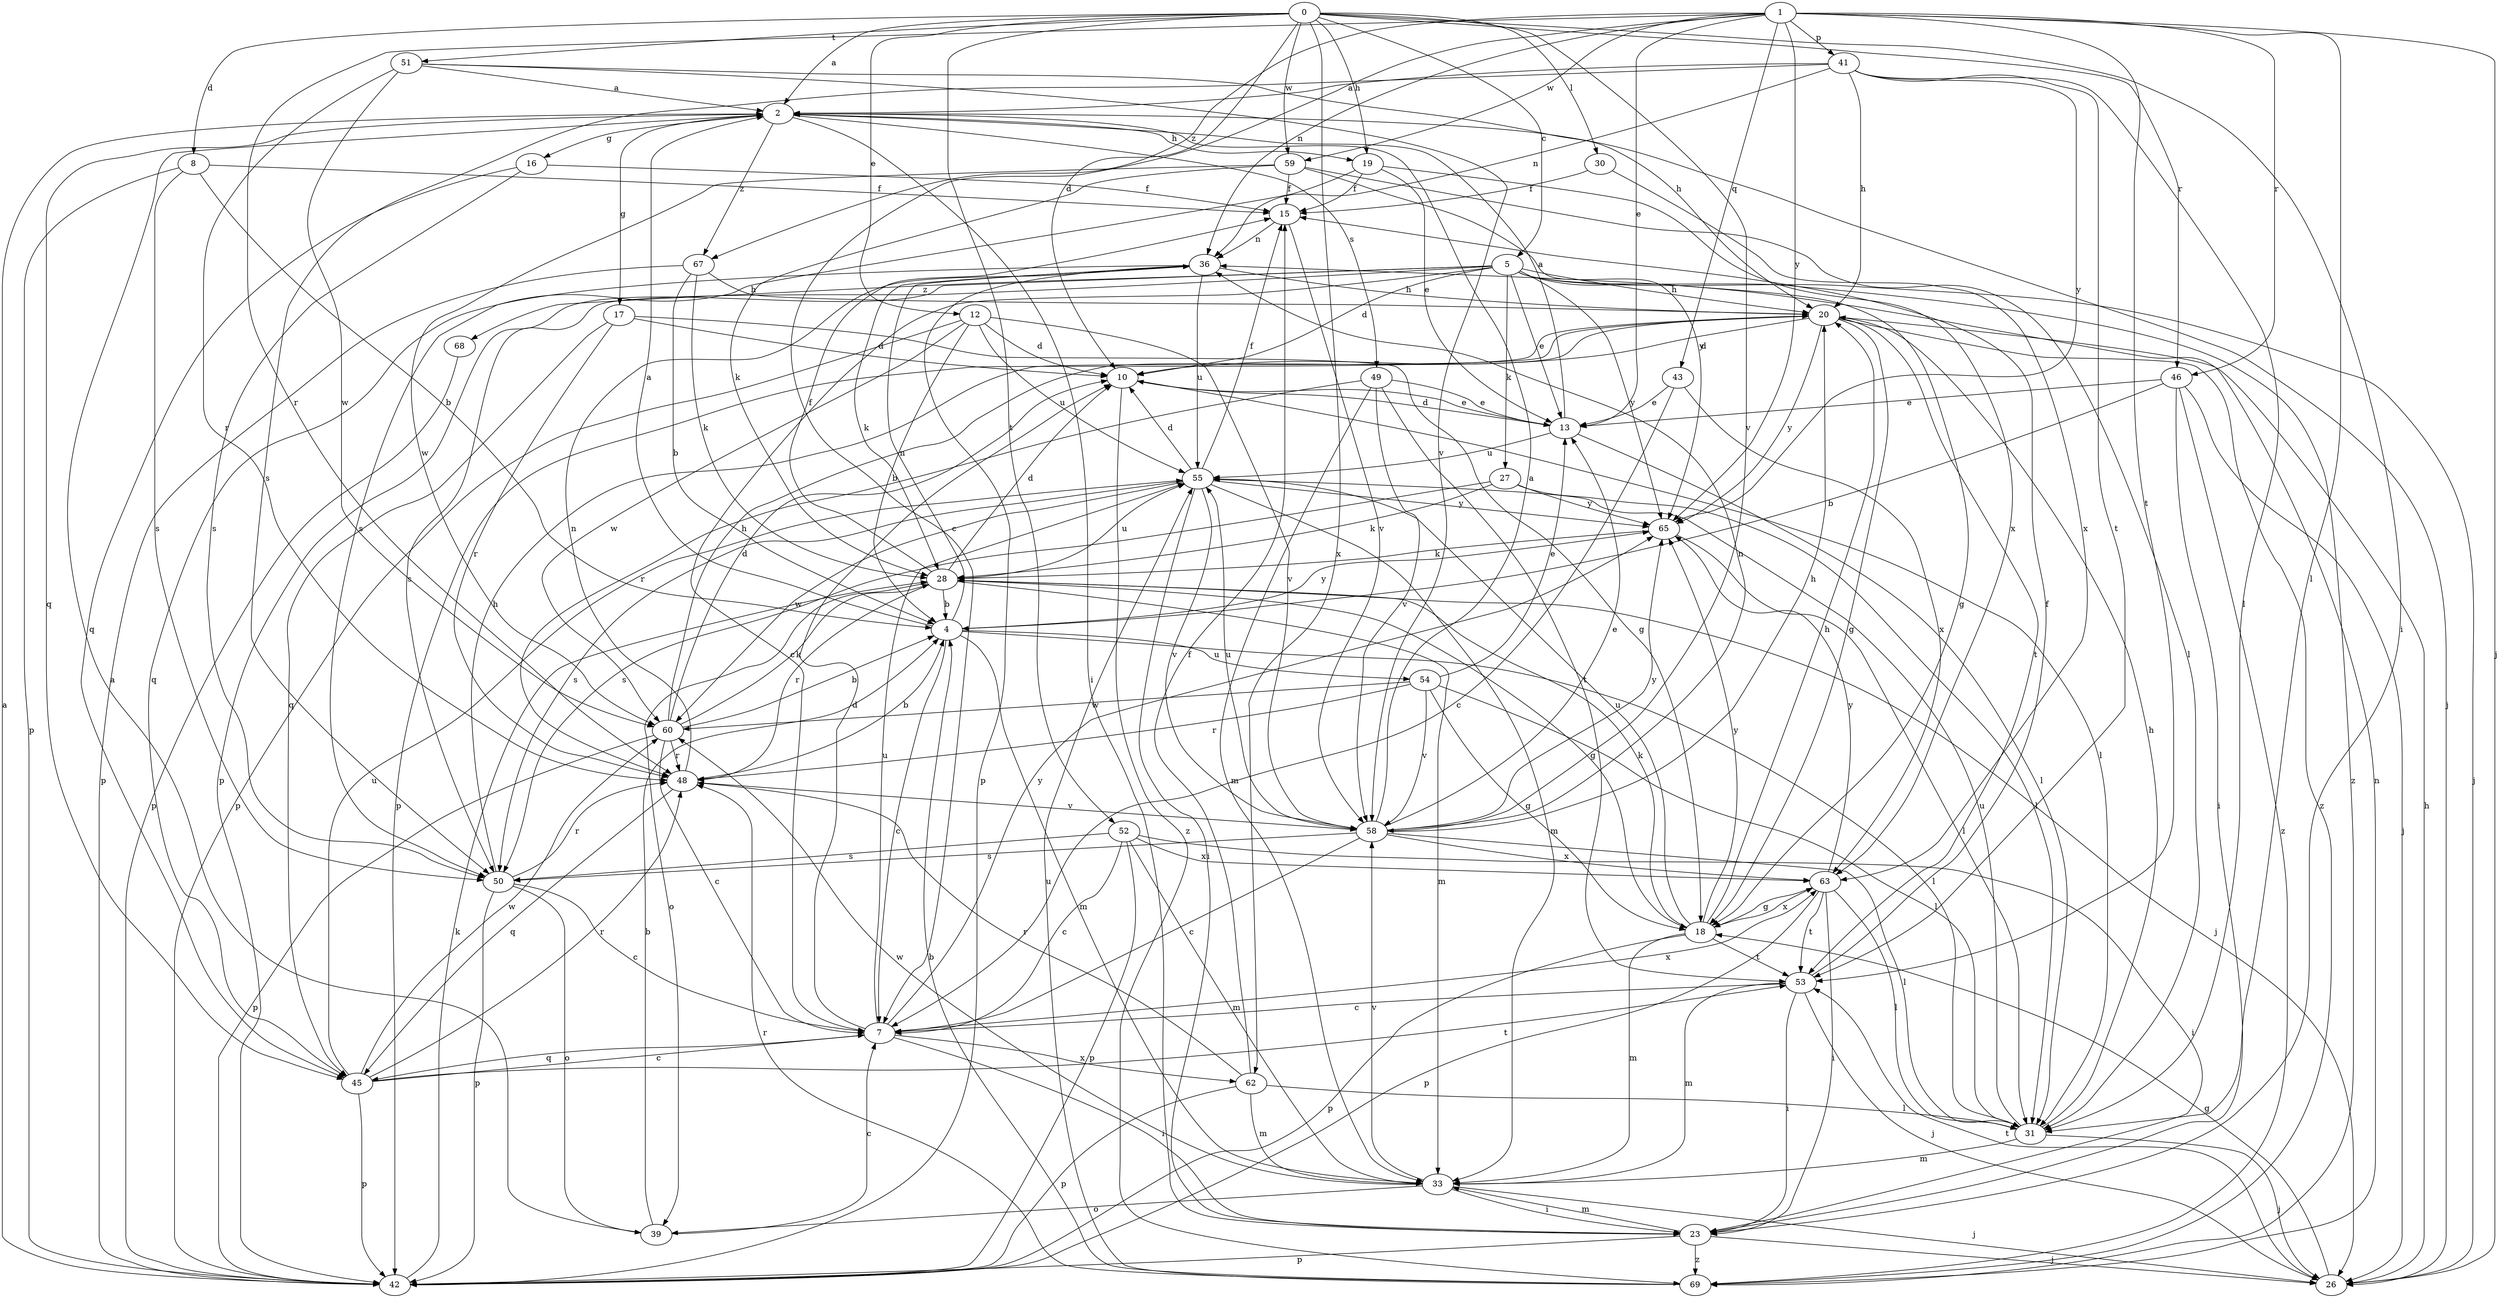 strict digraph  {
0;
1;
2;
4;
5;
7;
8;
10;
12;
13;
15;
16;
17;
18;
19;
20;
23;
26;
27;
28;
30;
31;
33;
36;
39;
41;
42;
43;
45;
46;
48;
49;
50;
51;
52;
53;
54;
55;
58;
59;
60;
62;
63;
65;
67;
68;
69;
0 -> 2  [label=a];
0 -> 5  [label=c];
0 -> 8  [label=d];
0 -> 10  [label=d];
0 -> 12  [label=e];
0 -> 19  [label=h];
0 -> 23  [label=i];
0 -> 30  [label=l];
0 -> 46  [label=r];
0 -> 51  [label=t];
0 -> 52  [label=t];
0 -> 58  [label=v];
0 -> 59  [label=w];
0 -> 62  [label=x];
1 -> 7  [label=c];
1 -> 13  [label=e];
1 -> 26  [label=j];
1 -> 31  [label=l];
1 -> 36  [label=n];
1 -> 41  [label=p];
1 -> 43  [label=q];
1 -> 46  [label=r];
1 -> 48  [label=r];
1 -> 53  [label=t];
1 -> 59  [label=w];
1 -> 65  [label=y];
1 -> 67  [label=z];
2 -> 16  [label=g];
2 -> 17  [label=g];
2 -> 19  [label=h];
2 -> 23  [label=i];
2 -> 26  [label=j];
2 -> 45  [label=q];
2 -> 49  [label=s];
2 -> 67  [label=z];
4 -> 2  [label=a];
4 -> 7  [label=c];
4 -> 31  [label=l];
4 -> 33  [label=m];
4 -> 36  [label=n];
4 -> 54  [label=u];
4 -> 65  [label=y];
5 -> 7  [label=c];
5 -> 10  [label=d];
5 -> 13  [label=e];
5 -> 18  [label=g];
5 -> 20  [label=h];
5 -> 26  [label=j];
5 -> 27  [label=k];
5 -> 42  [label=p];
5 -> 50  [label=s];
5 -> 65  [label=y];
5 -> 68  [label=z];
5 -> 69  [label=z];
7 -> 10  [label=d];
7 -> 23  [label=i];
7 -> 45  [label=q];
7 -> 55  [label=u];
7 -> 62  [label=x];
7 -> 63  [label=x];
7 -> 65  [label=y];
8 -> 4  [label=b];
8 -> 15  [label=f];
8 -> 42  [label=p];
8 -> 50  [label=s];
10 -> 13  [label=e];
10 -> 31  [label=l];
10 -> 69  [label=z];
12 -> 4  [label=b];
12 -> 10  [label=d];
12 -> 42  [label=p];
12 -> 55  [label=u];
12 -> 58  [label=v];
12 -> 60  [label=w];
13 -> 2  [label=a];
13 -> 10  [label=d];
13 -> 31  [label=l];
13 -> 55  [label=u];
15 -> 36  [label=n];
15 -> 58  [label=v];
16 -> 15  [label=f];
16 -> 45  [label=q];
16 -> 50  [label=s];
17 -> 10  [label=d];
17 -> 18  [label=g];
17 -> 45  [label=q];
17 -> 48  [label=r];
18 -> 20  [label=h];
18 -> 28  [label=k];
18 -> 33  [label=m];
18 -> 42  [label=p];
18 -> 53  [label=t];
18 -> 55  [label=u];
18 -> 63  [label=x];
18 -> 65  [label=y];
19 -> 13  [label=e];
19 -> 15  [label=f];
19 -> 50  [label=s];
19 -> 63  [label=x];
20 -> 10  [label=d];
20 -> 18  [label=g];
20 -> 42  [label=p];
20 -> 53  [label=t];
20 -> 65  [label=y];
20 -> 69  [label=z];
23 -> 26  [label=j];
23 -> 33  [label=m];
23 -> 42  [label=p];
23 -> 69  [label=z];
26 -> 18  [label=g];
26 -> 20  [label=h];
26 -> 53  [label=t];
27 -> 28  [label=k];
27 -> 31  [label=l];
27 -> 50  [label=s];
27 -> 65  [label=y];
28 -> 4  [label=b];
28 -> 10  [label=d];
28 -> 15  [label=f];
28 -> 18  [label=g];
28 -> 26  [label=j];
28 -> 33  [label=m];
28 -> 39  [label=o];
28 -> 48  [label=r];
28 -> 55  [label=u];
30 -> 15  [label=f];
30 -> 63  [label=x];
31 -> 20  [label=h];
31 -> 26  [label=j];
31 -> 33  [label=m];
31 -> 55  [label=u];
33 -> 23  [label=i];
33 -> 26  [label=j];
33 -> 39  [label=o];
33 -> 58  [label=v];
33 -> 60  [label=w];
36 -> 20  [label=h];
36 -> 28  [label=k];
36 -> 42  [label=p];
36 -> 45  [label=q];
36 -> 55  [label=u];
39 -> 2  [label=a];
39 -> 4  [label=b];
39 -> 7  [label=c];
41 -> 2  [label=a];
41 -> 20  [label=h];
41 -> 31  [label=l];
41 -> 36  [label=n];
41 -> 50  [label=s];
41 -> 53  [label=t];
41 -> 65  [label=y];
42 -> 2  [label=a];
42 -> 28  [label=k];
43 -> 7  [label=c];
43 -> 13  [label=e];
43 -> 63  [label=x];
45 -> 7  [label=c];
45 -> 42  [label=p];
45 -> 48  [label=r];
45 -> 53  [label=t];
45 -> 55  [label=u];
45 -> 60  [label=w];
46 -> 4  [label=b];
46 -> 13  [label=e];
46 -> 23  [label=i];
46 -> 26  [label=j];
46 -> 69  [label=z];
48 -> 4  [label=b];
48 -> 36  [label=n];
48 -> 45  [label=q];
48 -> 58  [label=v];
49 -> 13  [label=e];
49 -> 33  [label=m];
49 -> 48  [label=r];
49 -> 53  [label=t];
49 -> 58  [label=v];
50 -> 7  [label=c];
50 -> 20  [label=h];
50 -> 39  [label=o];
50 -> 42  [label=p];
50 -> 48  [label=r];
51 -> 2  [label=a];
51 -> 20  [label=h];
51 -> 48  [label=r];
51 -> 58  [label=v];
51 -> 60  [label=w];
52 -> 7  [label=c];
52 -> 23  [label=i];
52 -> 33  [label=m];
52 -> 42  [label=p];
52 -> 50  [label=s];
52 -> 63  [label=x];
53 -> 7  [label=c];
53 -> 15  [label=f];
53 -> 23  [label=i];
53 -> 26  [label=j];
53 -> 33  [label=m];
54 -> 13  [label=e];
54 -> 18  [label=g];
54 -> 31  [label=l];
54 -> 48  [label=r];
54 -> 58  [label=v];
54 -> 60  [label=w];
55 -> 10  [label=d];
55 -> 15  [label=f];
55 -> 23  [label=i];
55 -> 33  [label=m];
55 -> 50  [label=s];
55 -> 58  [label=v];
55 -> 60  [label=w];
55 -> 65  [label=y];
58 -> 2  [label=a];
58 -> 7  [label=c];
58 -> 13  [label=e];
58 -> 20  [label=h];
58 -> 31  [label=l];
58 -> 36  [label=n];
58 -> 50  [label=s];
58 -> 55  [label=u];
58 -> 63  [label=x];
58 -> 65  [label=y];
59 -> 15  [label=f];
59 -> 28  [label=k];
59 -> 31  [label=l];
59 -> 60  [label=w];
59 -> 65  [label=y];
60 -> 4  [label=b];
60 -> 7  [label=c];
60 -> 10  [label=d];
60 -> 20  [label=h];
60 -> 28  [label=k];
60 -> 42  [label=p];
60 -> 48  [label=r];
62 -> 15  [label=f];
62 -> 31  [label=l];
62 -> 33  [label=m];
62 -> 42  [label=p];
62 -> 48  [label=r];
63 -> 18  [label=g];
63 -> 23  [label=i];
63 -> 31  [label=l];
63 -> 42  [label=p];
63 -> 53  [label=t];
63 -> 65  [label=y];
65 -> 28  [label=k];
65 -> 31  [label=l];
67 -> 4  [label=b];
67 -> 20  [label=h];
67 -> 28  [label=k];
67 -> 42  [label=p];
68 -> 42  [label=p];
69 -> 4  [label=b];
69 -> 36  [label=n];
69 -> 48  [label=r];
69 -> 55  [label=u];
}
